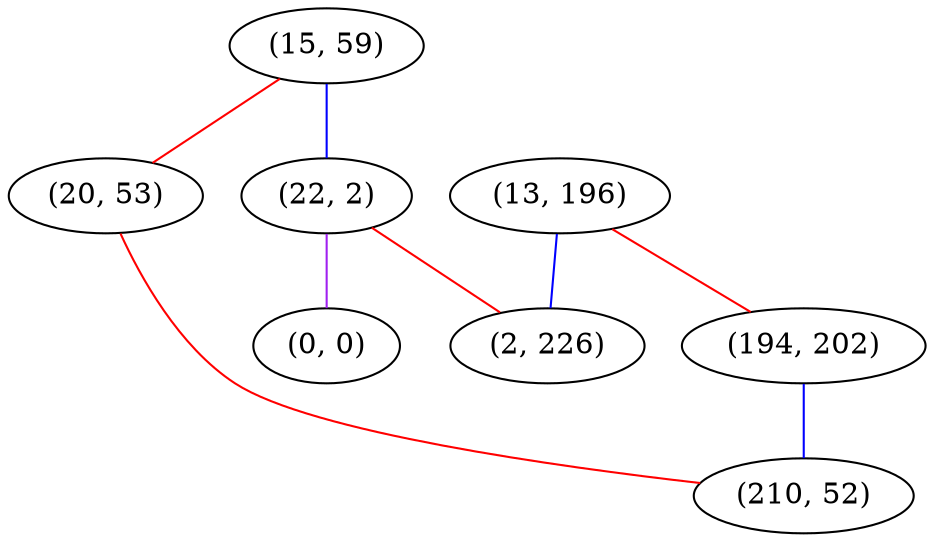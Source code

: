 graph "" {
"(15, 59)";
"(22, 2)";
"(20, 53)";
"(13, 196)";
"(194, 202)";
"(0, 0)";
"(2, 226)";
"(210, 52)";
"(15, 59)" -- "(20, 53)"  [color=red, key=0, weight=1];
"(15, 59)" -- "(22, 2)"  [color=blue, key=0, weight=3];
"(22, 2)" -- "(0, 0)"  [color=purple, key=0, weight=4];
"(22, 2)" -- "(2, 226)"  [color=red, key=0, weight=1];
"(20, 53)" -- "(210, 52)"  [color=red, key=0, weight=1];
"(13, 196)" -- "(2, 226)"  [color=blue, key=0, weight=3];
"(13, 196)" -- "(194, 202)"  [color=red, key=0, weight=1];
"(194, 202)" -- "(210, 52)"  [color=blue, key=0, weight=3];
}
